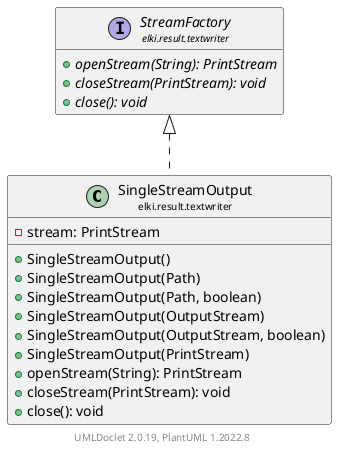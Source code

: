 @startuml
    remove .*\.(Instance|Par|Parameterizer|Factory)$
    set namespaceSeparator none
    hide empty fields
    hide empty methods

    class "<size:14>SingleStreamOutput\n<size:10>elki.result.textwriter" as elki.result.textwriter.SingleStreamOutput [[SingleStreamOutput.html]] {
        -stream: PrintStream
        +SingleStreamOutput()
        +SingleStreamOutput(Path)
        +SingleStreamOutput(Path, boolean)
        +SingleStreamOutput(OutputStream)
        +SingleStreamOutput(OutputStream, boolean)
        +SingleStreamOutput(PrintStream)
        +openStream(String): PrintStream
        +closeStream(PrintStream): void
        +close(): void
    }

    interface "<size:14>StreamFactory\n<size:10>elki.result.textwriter" as elki.result.textwriter.StreamFactory [[StreamFactory.html]] {
        {abstract} +openStream(String): PrintStream
        {abstract} +closeStream(PrintStream): void
        {abstract} +close(): void
    }

    elki.result.textwriter.StreamFactory <|.. elki.result.textwriter.SingleStreamOutput

    center footer UMLDoclet 2.0.19, PlantUML 1.2022.8
@enduml
